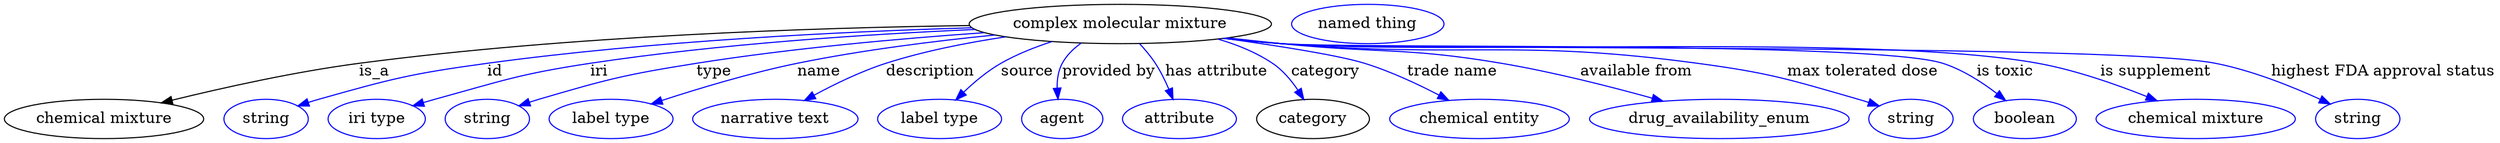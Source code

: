 digraph {
	graph [bb="0,0,2270,123"];
	node [label="\N"];
	"complex molecular mixture"	[height=0.5,
		label="complex molecular mixture",
		pos="1018,105",
		width=3.8274];
	"chemical mixture"	[height=0.5,
		pos="90.992,18",
		width=2.5276];
	"complex molecular mixture" -> "chemical mixture"	[label=is_a,
		lp="336.99,61.5",
		pos="e,143.09,32.761 880.58,103.62 739.95,101.71 515.38,94.405 322.99,69 264.77,61.311 199.46,46.683 153,35.227"];
	id	[color=blue,
		height=0.5,
		label=string,
		pos="237.99,18",
		width=1.0652];
	"complex molecular mixture" -> id	[color=blue,
		label=id,
		lp="447.99,61.5",
		pos="e,266.99,29.954 882.78,101.49 765.49,97.958 591.4,89.456 440.99,69 371.2,59.508 353.78,55.131 285.99,36 282.89,35.124 279.69,34.151 \
276.49,33.129",
		style=solid];
	iri	[color=blue,
		height=0.5,
		label="iri type",
		pos="338.99,18",
		width=1.2277];
	"complex molecular mixture" -> iri	[color=blue,
		label=iri,
		lp="541.99,61.5",
		pos="e,372.29,29.913 885.38,100.05 787.76,95.77 652.05,86.97 533.99,69 470.36,59.316 455.06,53.009 392.99,36 389.42,35.02 385.72,33.96 \
382.02,32.865",
		style=solid];
	type	[color=blue,
		height=0.5,
		label=string,
		pos="439.99,18",
		width=1.0652];
	"complex molecular mixture" -> type	[color=blue,
		label=type,
		lp="646.99,61.5",
		pos="e,468.64,29.989 894.16,97.075 817.94,91.755 718.44,82.909 630.99,69 566.15,58.686 549.98,54.534 486.99,36 484.09,35.146 481.1,34.209 \
478.11,33.227",
		style=solid];
	name	[color=blue,
		height=0.5,
		label="label type",
		pos="552.99,18",
		width=1.5707];
	"complex molecular mixture" -> name	[color=blue,
		label=name,
		lp="742.99,61.5",
		pos="e,589.68,31.738 903.46,94.926 848.52,89.426 781.98,81.085 722.99,69 680.47,60.29 633.19,45.995 599.31,34.917",
		style=solid];
	description	[color=blue,
		height=0.5,
		label="narrative text",
		pos="702.99,18",
		width=2.0943];
	"complex molecular mixture" -> description	[color=blue,
		label=description,
		lp="844.49,61.5",
		pos="e,729.5,34.858 913.39,93.236 878.1,87.941 838.85,80.2 803.99,69 781.26,61.696 757.25,49.994 738.35,39.747",
		style=solid];
	source	[color=blue,
		height=0.5,
		label="label type",
		pos="852.99,18",
		width=1.5707];
	"complex molecular mixture" -> source	[color=blue,
		label=source,
		lp="932.99,61.5",
		pos="e,867.77,35.382 955.55,88.877 939.8,83.753 923.31,77.194 908.99,69 896.67,61.951 884.7,51.852 875.01,42.574",
		style=solid];
	"provided by"	[color=blue,
		height=0.5,
		label=agent,
		pos="964.99,18",
		width=1.0291];
	"complex molecular mixture" -> "provided by"	[color=blue,
		label="provided by",
		lp="1007.5,61.5",
		pos="e,961.11,36.192 982.39,87.561 975.41,82.623 969.01,76.477 964.99,69 961.32,62.168 960.21,54.012 960.32,46.289",
		style=solid];
	"has attribute"	[color=blue,
		height=0.5,
		label=attribute,
		pos="1072,18",
		width=1.4443];
	"complex molecular mixture" -> "has attribute"	[color=blue,
		label="has attribute",
		lp="1106,61.5",
		pos="e,1066.1,35.908 1035.5,87.125 1040.6,81.651 1045.9,75.346 1050,69 1054.7,61.737 1058.9,53.287 1062.3,45.422",
		style=solid];
	category	[height=0.5,
		pos="1193,18",
		width=1.4263];
	"complex molecular mixture" -> category	[color=blue,
		label=category,
		lp="1204.5,61.5",
		pos="e,1184.9,35.789 1107.6,91.246 1124.9,86.142 1142.3,78.998 1157,69 1166.1,62.779 1173.8,53.415 1179.6,44.467",
		style=solid];
	"trade name"	[color=blue,
		height=0.5,
		label="chemical entity",
		pos="1344,18",
		width=2.2748];
	"complex molecular mixture" -> "trade name"	[color=blue,
		label="trade name",
		lp="1320,61.5",
		pos="e,1316.2,35.114 1112.6,91.873 1161.7,85.013 1216.4,76.361 1240,69 1263.3,61.741 1287.9,50.081 1307.4,39.846",
		style=solid];
	"available from"	[color=blue,
		height=0.5,
		label=drug_availability_enum,
		pos="1562,18",
		width=3.2858];
	"complex molecular mixture" -> "available from"	[color=blue,
		label="available from",
		lp="1488.5,61.5",
		pos="e,1511,34.314 1115.7,92.256 1131.8,90.424 1148.4,88.608 1164,87 1253.2,77.813 1276.6,84.08 1365,69 1411.1,61.13 1462.3,47.992 1501,\
37.158",
		style=solid];
	"max tolerated dose"	[color=blue,
		height=0.5,
		label=string,
		pos="1737,18",
		width=1.0652];
	"complex molecular mixture" -> "max tolerated dose"	[color=blue,
		label="max tolerated dose",
		lp="1694,61.5",
		pos="e,1708,29.887 1113.3,91.947 1130.2,90.087 1147.6,88.342 1164,87 1332.5,73.214 1376.5,91.849 1544,69 1609.5,60.068 1625.5,54.397 \
1689,36 1692.1,35.102 1695.3,34.114 1698.5,33.081",
		style=solid];
	"is toxic"	[color=blue,
		height=0.5,
		label=boolean,
		pos="1840,18",
		width=1.2999];
	"complex molecular mixture" -> "is toxic"	[color=blue,
		label="is toxic",
		lp="1824,61.5",
		pos="e,1823,34.91 1112.1,91.834 1129.4,89.95 1147.2,88.226 1164,87 1230.8,82.119 1703.3,89.779 1767,69 1784.6,63.242 1801.9,51.77 1815.2,\
41.266",
		style=solid];
	"is supplement"	[color=blue,
		height=0.5,
		label="chemical mixture",
		pos="1996,18",
		width=2.5276];
	"complex molecular mixture" -> "is supplement"	[color=blue,
		label="is supplement",
		lp="1960.5,61.5",
		pos="e,1961.2,34.686 1112.1,91.782 1129.4,89.903 1147.2,88.195 1164,87 1317,76.119 1703.1,96.81 1854,69 1887.8,62.769 1924.3,49.747 1951.9,\
38.554",
		style=solid];
	"highest FDA approval status"	[color=blue,
		height=0.5,
		label=string,
		pos="2143,18",
		width=1.0652];
	"complex molecular mixture" -> "highest FDA approval status"	[color=blue,
		label="highest FDA approval status",
		lp="2167.5,61.5",
		pos="e,2117.8,31.901 1111.7,91.756 1129.1,89.868 1147.1,88.162 1164,87 1258.3,80.524 1922.2,87.49 2015,69 2048,62.424 2083.5,47.926 2108.7,\
36.226",
		style=solid];
	"named thing_category"	[color=blue,
		height=0.5,
		label="named thing",
		pos="1243,105",
		width=1.9318];
}
